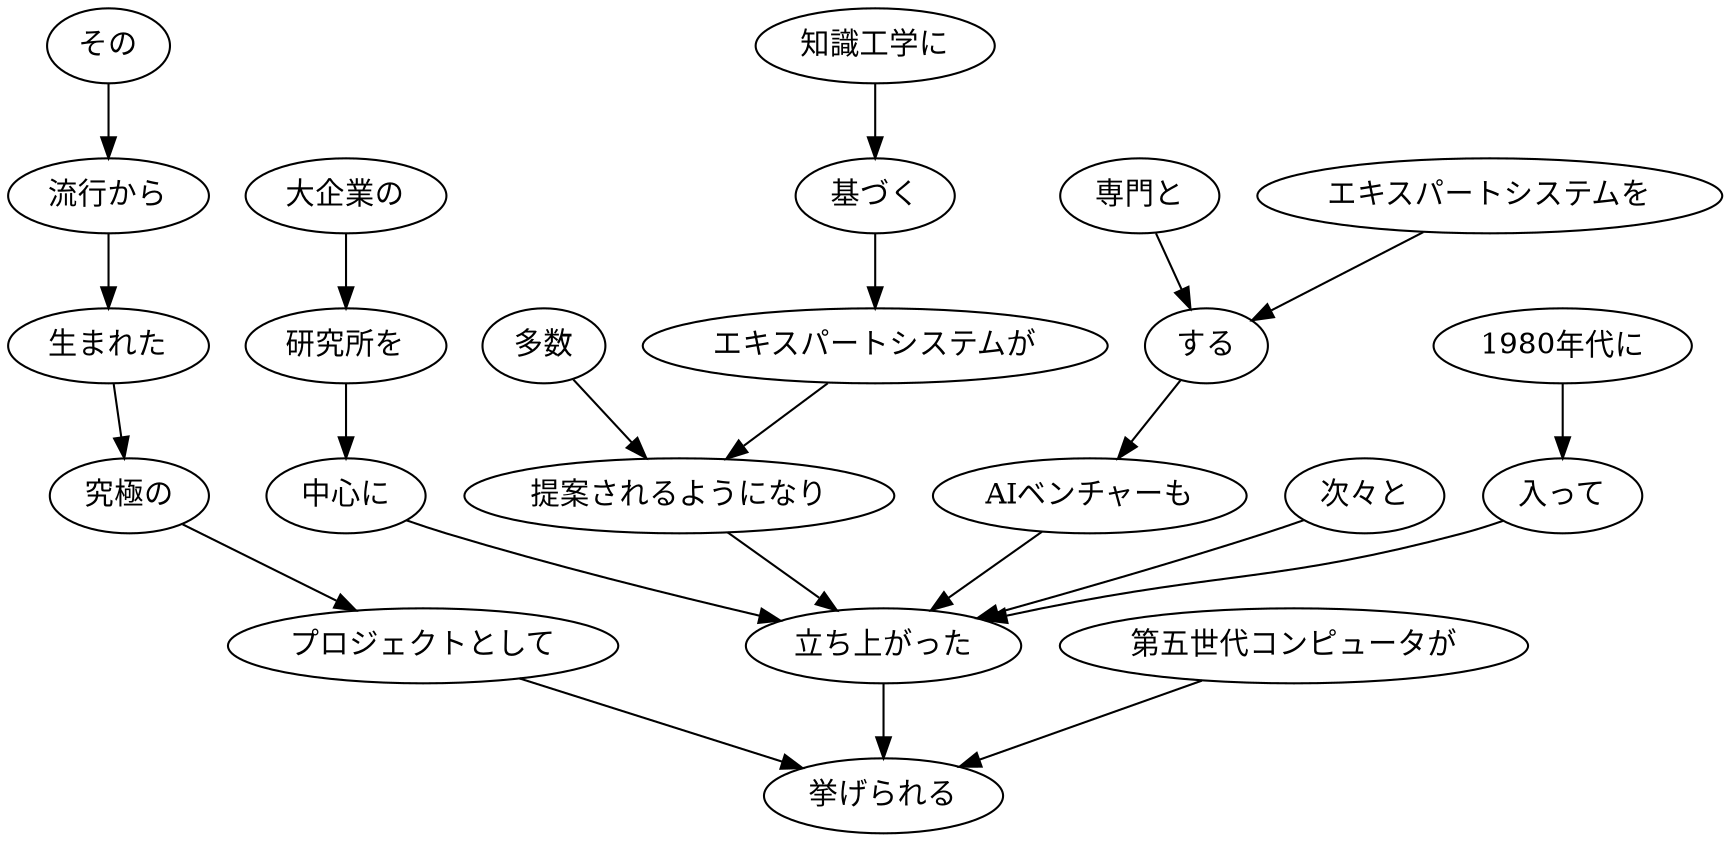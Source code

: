 // ans44
digraph {
	0 [label="1980年代に"]
	1 [label="入って"]
	0 -> 1
	1 [label="入って"]
	15 [label="立ち上がった"]
	1 -> 15
	2 [label="大企業の"]
	3 [label="研究所を"]
	2 -> 3
	3 [label="研究所を"]
	4 [label="中心に"]
	3 -> 4
	4 [label="中心に"]
	15 [label="立ち上がった"]
	4 -> 15
	5 [label="知識工学に"]
	6 [label="基づく"]
	5 -> 6
	6 [label="基づく"]
	7 [label="エキスパートシステムが"]
	6 -> 7
	7 [label="エキスパートシステムが"]
	9 [label="提案されるようになり"]
	7 -> 9
	8 [label="多数"]
	9 [label="提案されるようになり"]
	8 -> 9
	9 [label="提案されるようになり"]
	15 [label="立ち上がった"]
	9 -> 15
	10 [label="エキスパートシステムを"]
	12 [label="する"]
	10 -> 12
	11 [label="専門と"]
	12 [label="する"]
	11 -> 12
	12 [label="する"]
	13 [label="AIベンチャーも"]
	12 -> 13
	13 [label="AIベンチャーも"]
	15 [label="立ち上がった"]
	13 -> 15
	14 [label="次々と"]
	15 [label="立ち上がった"]
	14 -> 15
	15 [label="立ち上がった"]
	22 [label="挙げられる"]
	15 -> 22
	16 [label="その"]
	17 [label="流行から"]
	16 -> 17
	17 [label="流行から"]
	18 [label="生まれた"]
	17 -> 18
	18 [label="生まれた"]
	19 [label="究極の"]
	18 -> 19
	19 [label="究極の"]
	20 [label="プロジェクトとして"]
	19 -> 20
	20 [label="プロジェクトとして"]
	22 [label="挙げられる"]
	20 -> 22
	21 [label="第五世代コンピュータが"]
	22 [label="挙げられる"]
	21 -> 22
}
